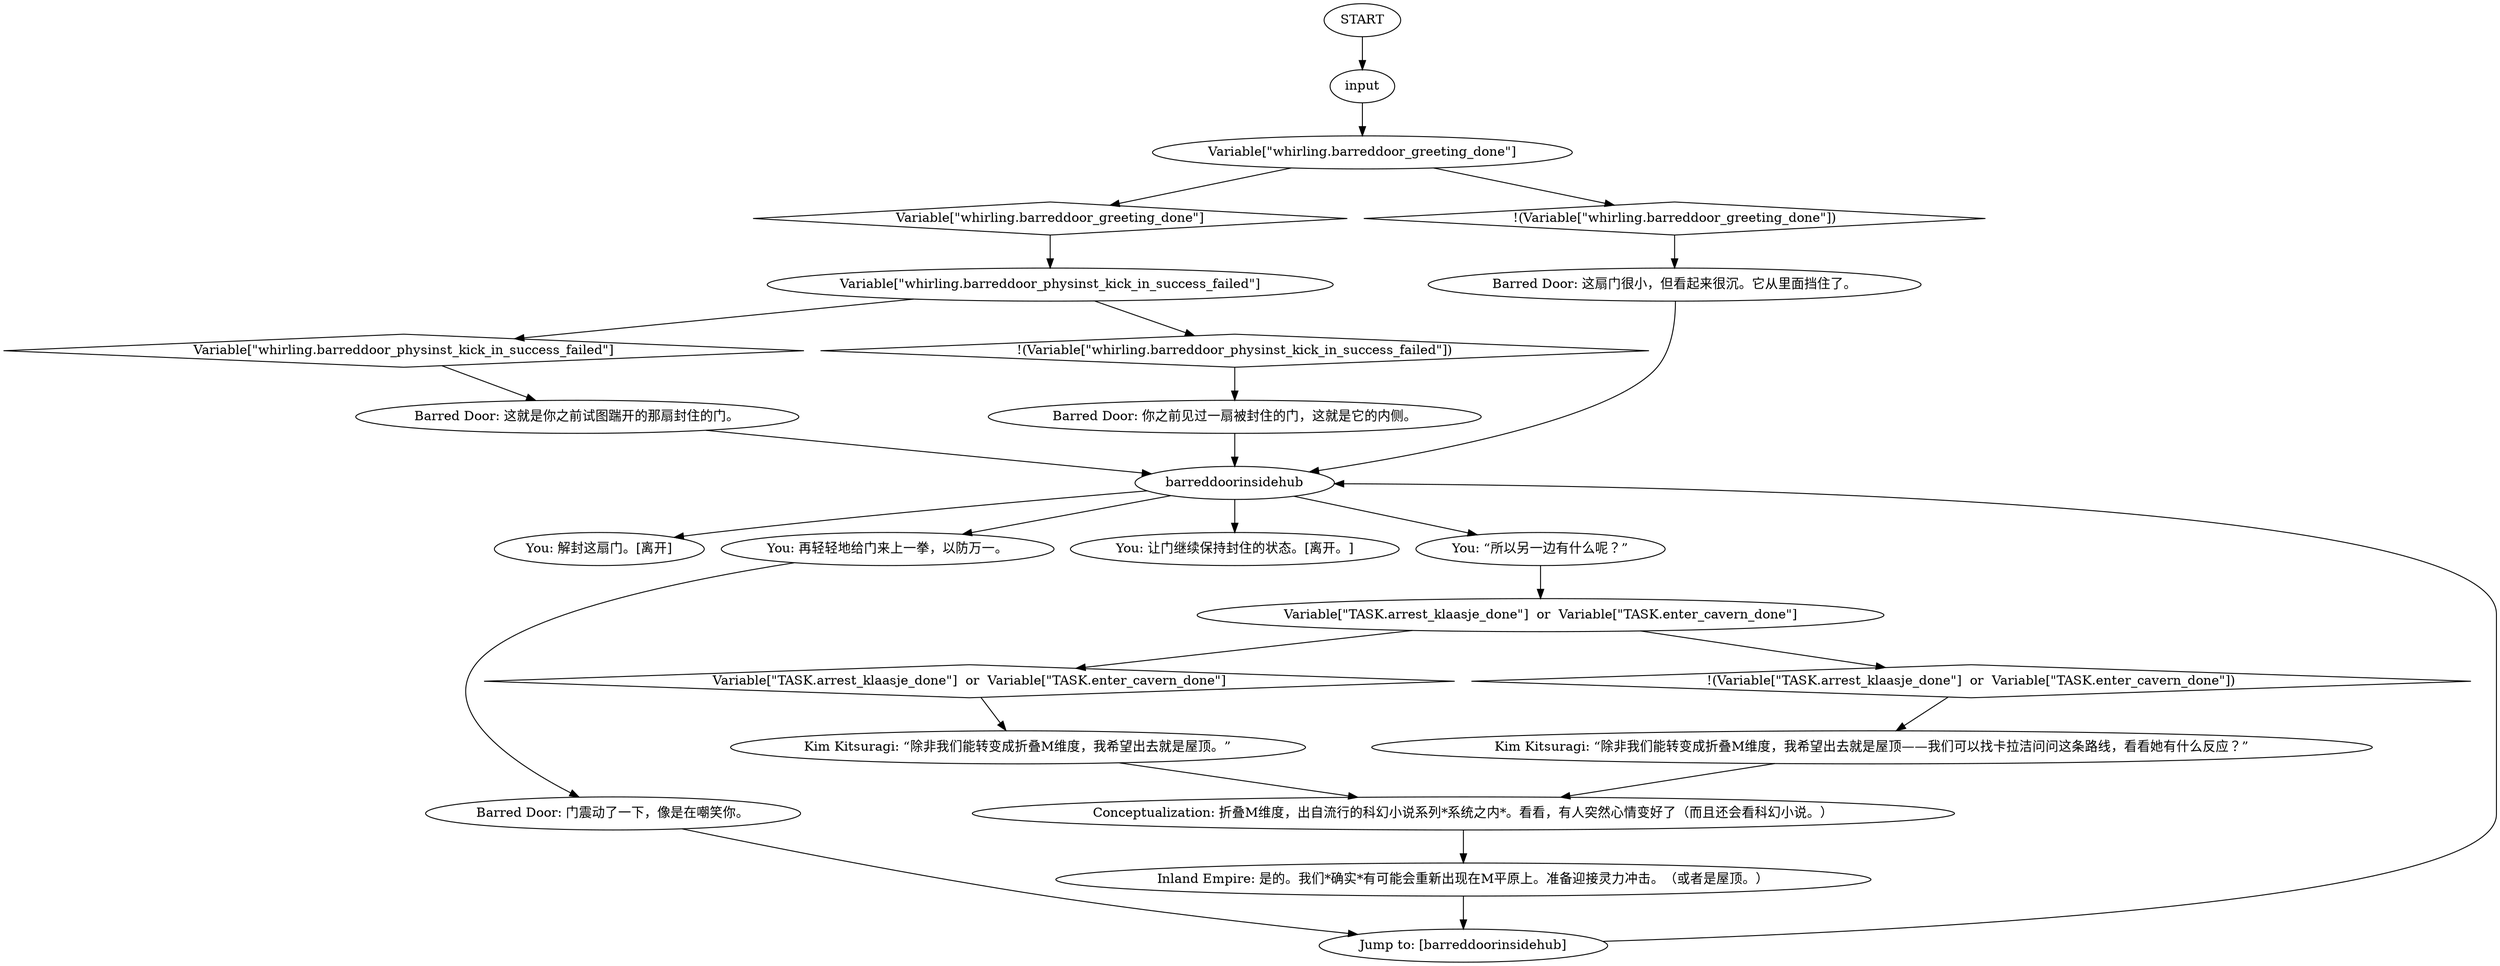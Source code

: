 # WHIRLING F3 / BARRED DOOR INSIDE
# From the inside, the door opens easily.
# ==================================================
digraph G {
	  0 [label="START"];
	  1 [label="input"];
	  2 [label="Barred Door: 你之前见过一扇被封住的门，这就是它的内侧。"];
	  3 [label="You: 解封这扇门。[离开]"];
	  4 [label="Variable[\"whirling.barreddoor_greeting_done\"]"];
	  5 [label="Variable[\"whirling.barreddoor_greeting_done\"]", shape=diamond];
	  6 [label="!(Variable[\"whirling.barreddoor_greeting_done\"])", shape=diamond];
	  7 [label="Conceptualization: 折叠M维度，出自流行的科幻小说系列*系统之内*。看看，有人突然心情变好了（而且还会看科幻小说。）"];
	  8 [label="barreddoorinsidehub"];
	  9 [label="You: 再轻轻地给门来上一拳，以防万一。"];
	  10 [label="Barred Door: 这扇门很小，但看起来很沉。它从里面挡住了。"];
	  11 [label="Variable[\"TASK.arrest_klaasje_done\"]  or  Variable[\"TASK.enter_cavern_done\"]"];
	  12 [label="Variable[\"TASK.arrest_klaasje_done\"]  or  Variable[\"TASK.enter_cavern_done\"]", shape=diamond];
	  13 [label="!(Variable[\"TASK.arrest_klaasje_done\"]  or  Variable[\"TASK.enter_cavern_done\"])", shape=diamond];
	  14 [label="Barred Door: 门震动了一下，像是在嘲笑你。"];
	  15 [label="Inland Empire: 是的。我们*确实*有可能会重新出现在M平原上。准备迎接灵力冲击。（或者是屋顶。）"];
	  16 [label="You: 让门继续保持封住的状态。[离开。]"];
	  17 [label="You: “所以另一边有什么呢？”"];
	  18 [label="Jump to: [barreddoorinsidehub]"];
	  19 [label="Kim Kitsuragi: “除非我们能转变成折叠M维度，我希望出去就是屋顶。”"];
	  20 [label="Kim Kitsuragi: “除非我们能转变成折叠M维度，我希望出去就是屋顶——我们可以找卡拉洁问问这条路线，看看她有什么反应？”"];
	  21 [label="Barred Door: 这就是你之前试图踹开的那扇封住的门。"];
	  23 [label="Variable[\"whirling.barreddoor_physinst_kick_in_success_failed\"]"];
	  24 [label="Variable[\"whirling.barreddoor_physinst_kick_in_success_failed\"]", shape=diamond];
	  25 [label="!(Variable[\"whirling.barreddoor_physinst_kick_in_success_failed\"])", shape=diamond];
	  0 -> 1
	  1 -> 4
	  2 -> 8
	  4 -> 5
	  4 -> 6
	  5 -> 23
	  6 -> 10
	  7 -> 15
	  8 -> 16
	  8 -> 9
	  8 -> 3
	  8 -> 17
	  9 -> 14
	  10 -> 8
	  11 -> 12
	  11 -> 13
	  12 -> 19
	  13 -> 20
	  14 -> 18
	  15 -> 18
	  17 -> 11
	  18 -> 8
	  19 -> 7
	  20 -> 7
	  21 -> 8
	  23 -> 24
	  23 -> 25
	  24 -> 21
	  25 -> 2
}

